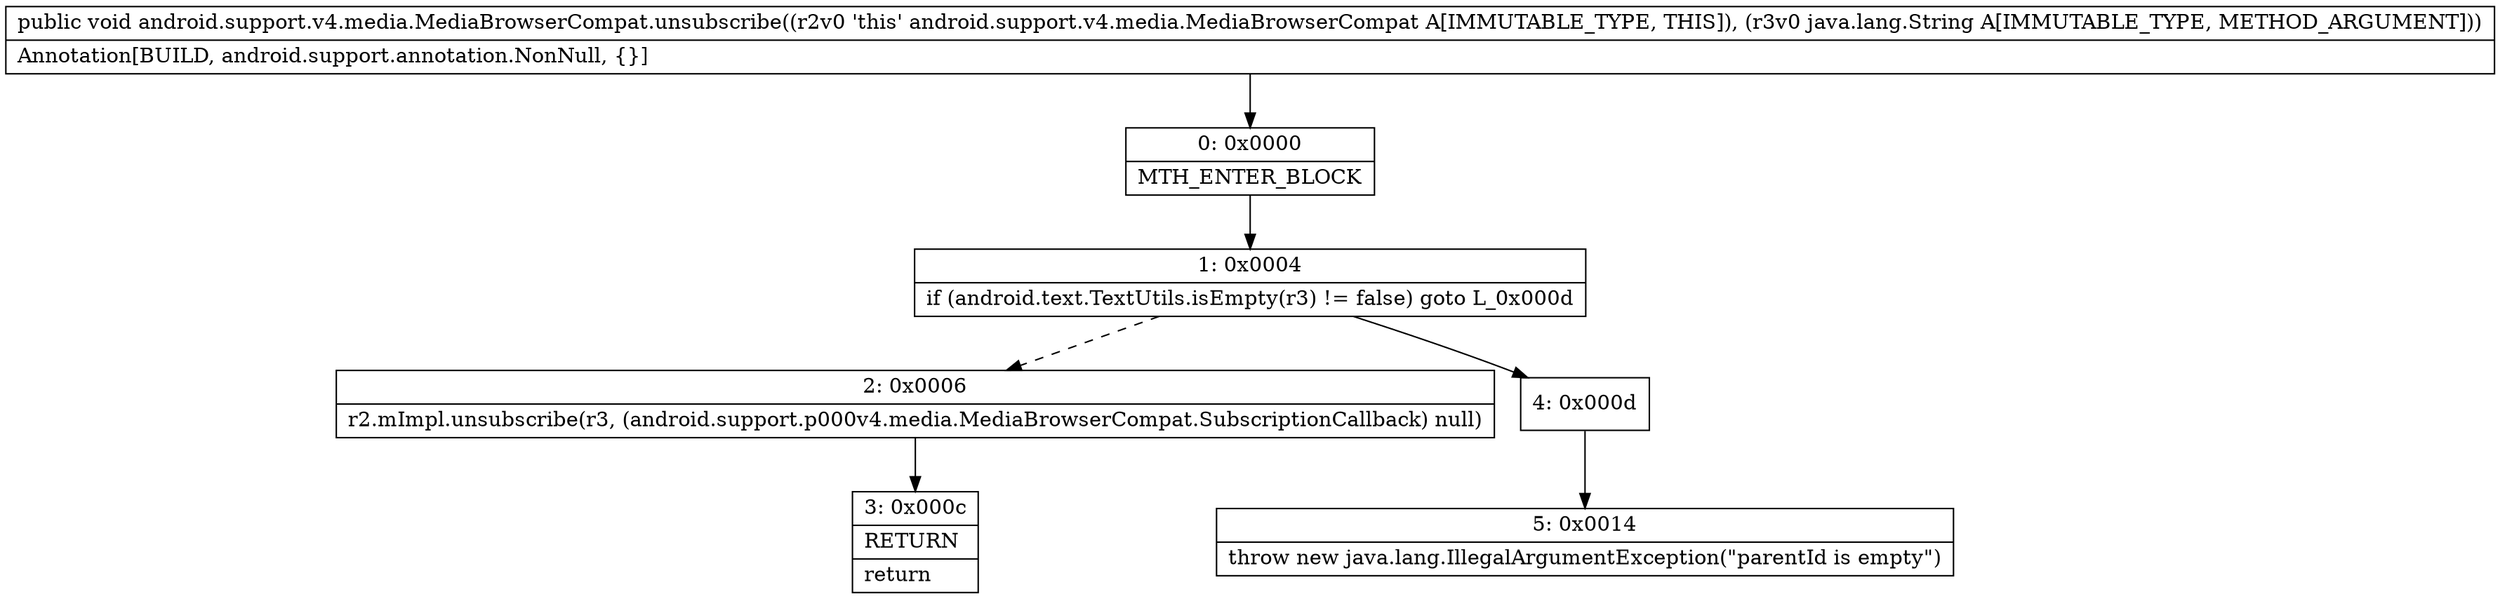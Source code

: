 digraph "CFG forandroid.support.v4.media.MediaBrowserCompat.unsubscribe(Ljava\/lang\/String;)V" {
Node_0 [shape=record,label="{0\:\ 0x0000|MTH_ENTER_BLOCK\l}"];
Node_1 [shape=record,label="{1\:\ 0x0004|if (android.text.TextUtils.isEmpty(r3) != false) goto L_0x000d\l}"];
Node_2 [shape=record,label="{2\:\ 0x0006|r2.mImpl.unsubscribe(r3, (android.support.p000v4.media.MediaBrowserCompat.SubscriptionCallback) null)\l}"];
Node_3 [shape=record,label="{3\:\ 0x000c|RETURN\l|return\l}"];
Node_4 [shape=record,label="{4\:\ 0x000d}"];
Node_5 [shape=record,label="{5\:\ 0x0014|throw new java.lang.IllegalArgumentException(\"parentId is empty\")\l}"];
MethodNode[shape=record,label="{public void android.support.v4.media.MediaBrowserCompat.unsubscribe((r2v0 'this' android.support.v4.media.MediaBrowserCompat A[IMMUTABLE_TYPE, THIS]), (r3v0 java.lang.String A[IMMUTABLE_TYPE, METHOD_ARGUMENT]))  | Annotation[BUILD, android.support.annotation.NonNull, \{\}]\l}"];
MethodNode -> Node_0;
Node_0 -> Node_1;
Node_1 -> Node_2[style=dashed];
Node_1 -> Node_4;
Node_2 -> Node_3;
Node_4 -> Node_5;
}

